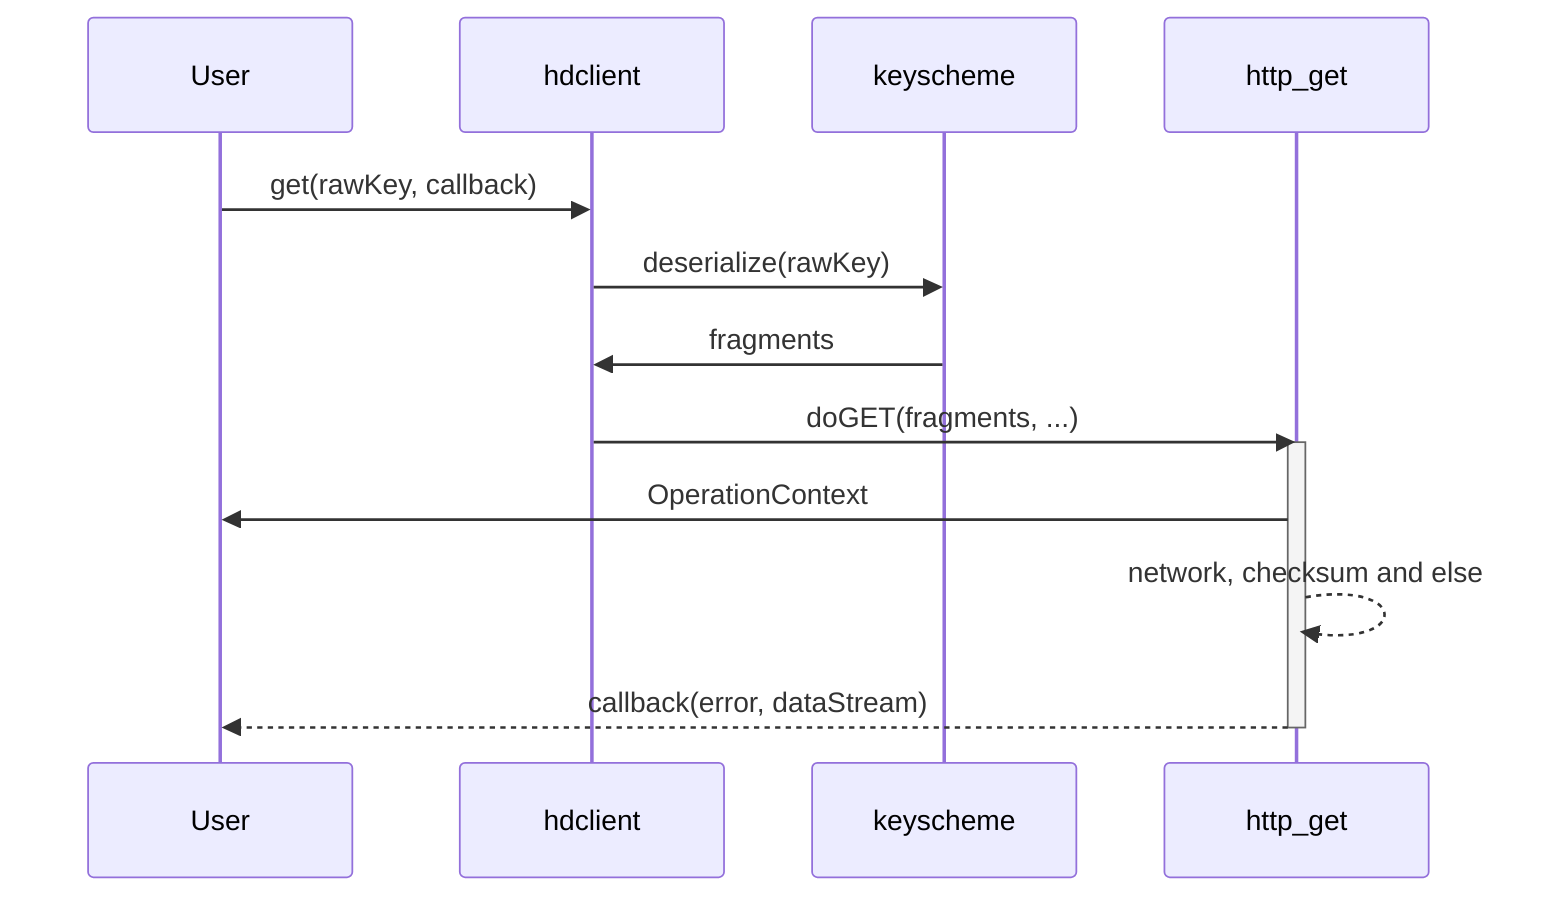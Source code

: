 sequenceDiagram
User ->> hdclient: get(rawKey, callback)
hdclient ->> keyscheme: deserialize(rawKey)
keyscheme ->> hdclient: fragments
hdclient ->> http_get: doGET(fragments, ...)
activate http_get
http_get ->> User: OperationContext
http_get -->> http_get: network, checksum and else
http_get -->> User: callback(error, dataStream)
deactivate http_get